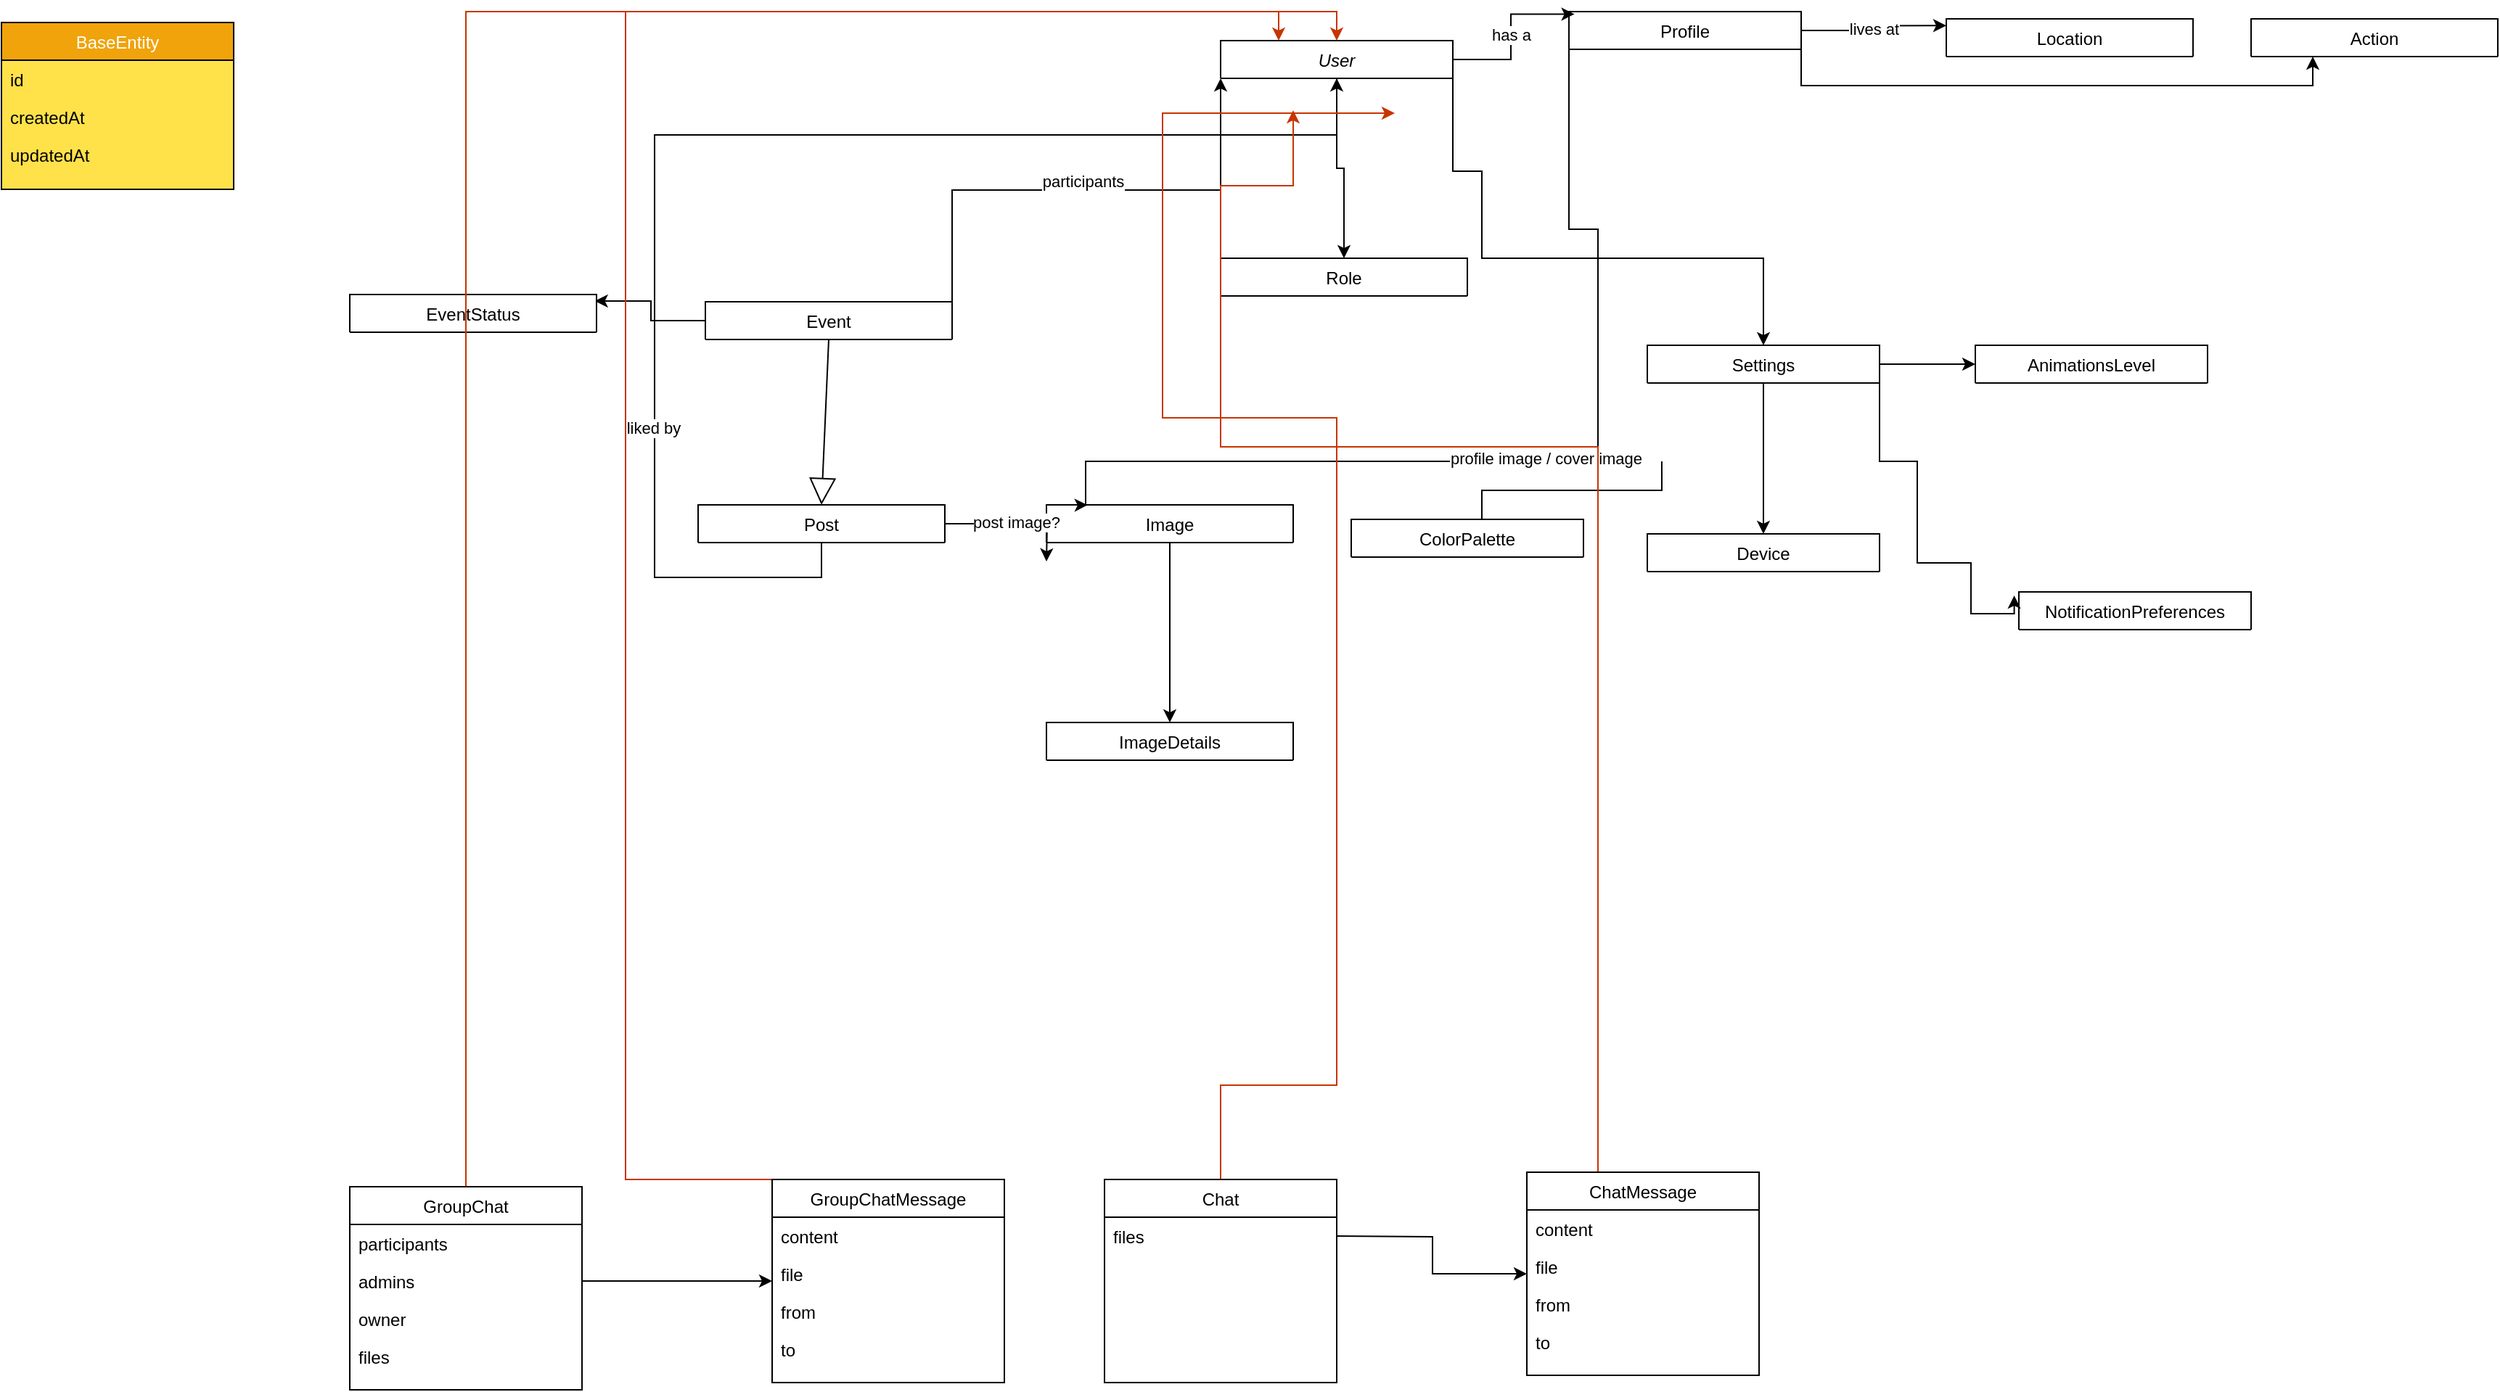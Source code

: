 <mxfile version="24.7.17">
  <diagram id="C5RBs43oDa-KdzZeNtuy" name="Page-1">
    <mxGraphModel dx="2294" dy="723" grid="1" gridSize="10" guides="1" tooltips="1" connect="1" arrows="1" fold="1" page="1" pageScale="1" pageWidth="827" pageHeight="1169" math="0" shadow="0">
      <root>
        <mxCell id="WIyWlLk6GJQsqaUBKTNV-0" />
        <mxCell id="WIyWlLk6GJQsqaUBKTNV-1" parent="WIyWlLk6GJQsqaUBKTNV-0" />
        <mxCell id="oVwU0qzL-Rfmt76zXZiH-21" style="edgeStyle=orthogonalEdgeStyle;rounded=0;orthogonalLoop=1;jettySize=auto;html=1;entryX=0.5;entryY=0;entryDx=0;entryDy=0;" edge="1" parent="WIyWlLk6GJQsqaUBKTNV-1" source="zkfFHV4jXpPFQw0GAbJ--0" target="zkfFHV4jXpPFQw0GAbJ--13">
          <mxGeometry relative="1" as="geometry" />
        </mxCell>
        <mxCell id="oVwU0qzL-Rfmt76zXZiH-22" style="edgeStyle=orthogonalEdgeStyle;rounded=0;orthogonalLoop=1;jettySize=auto;html=1;exitX=1;exitY=1;exitDx=0;exitDy=0;entryX=0.5;entryY=0;entryDx=0;entryDy=0;" edge="1" parent="WIyWlLk6GJQsqaUBKTNV-1" source="zkfFHV4jXpPFQw0GAbJ--0" target="oVwU0qzL-Rfmt76zXZiH-13">
          <mxGeometry relative="1" as="geometry">
            <Array as="points">
              <mxPoint x="220" y="120" />
              <mxPoint x="220" y="180" />
              <mxPoint x="414" y="180" />
            </Array>
          </mxGeometry>
        </mxCell>
        <mxCell id="zkfFHV4jXpPFQw0GAbJ--0" value="User" style="swimlane;fontStyle=2;align=center;verticalAlign=top;childLayout=stackLayout;horizontal=1;startSize=26;horizontalStack=0;resizeParent=1;resizeLast=0;collapsible=1;marginBottom=0;rounded=0;shadow=0;strokeWidth=1;" parent="WIyWlLk6GJQsqaUBKTNV-1" vertex="1" collapsed="1">
          <mxGeometry x="40" y="30" width="160" height="26" as="geometry">
            <mxRectangle x="40" y="30" width="160" height="90" as="alternateBounds" />
          </mxGeometry>
        </mxCell>
        <mxCell id="oVwU0qzL-Rfmt76zXZiH-47" style="edgeStyle=orthogonalEdgeStyle;rounded=0;orthogonalLoop=1;jettySize=auto;html=1;entryX=0.25;entryY=1;entryDx=0;entryDy=0;" edge="1" parent="zkfFHV4jXpPFQw0GAbJ--0" source="zkfFHV4jXpPFQw0GAbJ--1" target="zkfFHV4jXpPFQw0GAbJ--0">
          <mxGeometry relative="1" as="geometry" />
        </mxCell>
        <mxCell id="oVwU0qzL-Rfmt76zXZiH-48" value="friends/requests" style="edgeLabel;html=1;align=center;verticalAlign=middle;resizable=0;points=[];" vertex="1" connectable="0" parent="oVwU0qzL-Rfmt76zXZiH-47">
          <mxGeometry x="-0.355" relative="1" as="geometry">
            <mxPoint x="-40" y="-3" as="offset" />
          </mxGeometry>
        </mxCell>
        <mxCell id="zkfFHV4jXpPFQw0GAbJ--1" value="email: String" style="text;align=left;verticalAlign=top;spacingLeft=4;spacingRight=4;overflow=hidden;rotatable=0;points=[[0,0.5],[1,0.5]];portConstraint=eastwest;" parent="zkfFHV4jXpPFQw0GAbJ--0" vertex="1">
          <mxGeometry y="26" width="160" height="26" as="geometry" />
        </mxCell>
        <mxCell id="zkfFHV4jXpPFQw0GAbJ--2" value="password: String" style="text;align=left;verticalAlign=top;spacingLeft=4;spacingRight=4;overflow=hidden;rotatable=0;points=[[0,0.5],[1,0.5]];portConstraint=eastwest;rounded=0;shadow=0;html=0;" parent="zkfFHV4jXpPFQw0GAbJ--0" vertex="1">
          <mxGeometry y="52" width="160" height="26" as="geometry" />
        </mxCell>
        <mxCell id="zkfFHV4jXpPFQw0GAbJ--13" value="Role" style="swimlane;fontStyle=0;align=center;verticalAlign=top;childLayout=stackLayout;horizontal=1;startSize=26;horizontalStack=0;resizeParent=1;resizeLast=0;collapsible=1;marginBottom=0;rounded=0;shadow=0;strokeWidth=1;" parent="WIyWlLk6GJQsqaUBKTNV-1" vertex="1" collapsed="1">
          <mxGeometry x="40" y="180" width="170" height="26" as="geometry">
            <mxRectangle x="40" y="180" width="160" height="130" as="alternateBounds" />
          </mxGeometry>
        </mxCell>
        <mxCell id="zkfFHV4jXpPFQw0GAbJ--14" value="FOUNDER" style="text;align=left;verticalAlign=top;spacingLeft=4;spacingRight=4;overflow=hidden;rotatable=0;points=[[0,0.5],[1,0.5]];portConstraint=eastwest;" parent="zkfFHV4jXpPFQw0GAbJ--13" vertex="1">
          <mxGeometry y="26" width="160" height="26" as="geometry" />
        </mxCell>
        <mxCell id="oVwU0qzL-Rfmt76zXZiH-19" value="USER" style="text;align=left;verticalAlign=top;spacingLeft=4;spacingRight=4;overflow=hidden;rotatable=0;points=[[0,0.5],[1,0.5]];portConstraint=eastwest;" vertex="1" parent="zkfFHV4jXpPFQw0GAbJ--13">
          <mxGeometry y="52" width="160" height="26" as="geometry" />
        </mxCell>
        <mxCell id="oVwU0qzL-Rfmt76zXZiH-20" value="ADMIN" style="text;align=left;verticalAlign=top;spacingLeft=4;spacingRight=4;overflow=hidden;rotatable=0;points=[[0,0.5],[1,0.5]];portConstraint=eastwest;" vertex="1" parent="zkfFHV4jXpPFQw0GAbJ--13">
          <mxGeometry y="78" width="160" height="26" as="geometry" />
        </mxCell>
        <mxCell id="oVwU0qzL-Rfmt76zXZiH-90" style="edgeStyle=orthogonalEdgeStyle;rounded=0;orthogonalLoop=1;jettySize=auto;html=1;exitX=1;exitY=1;exitDx=0;exitDy=0;entryX=0.25;entryY=1;entryDx=0;entryDy=0;" edge="1" parent="WIyWlLk6GJQsqaUBKTNV-1" source="zkfFHV4jXpPFQw0GAbJ--17" target="oVwU0qzL-Rfmt76zXZiH-84">
          <mxGeometry relative="1" as="geometry" />
        </mxCell>
        <mxCell id="zkfFHV4jXpPFQw0GAbJ--17" value="Profile" style="swimlane;fontStyle=0;align=center;verticalAlign=top;childLayout=stackLayout;horizontal=1;startSize=26;horizontalStack=0;resizeParent=1;resizeLast=0;collapsible=1;marginBottom=0;rounded=0;shadow=0;strokeWidth=1;" parent="WIyWlLk6GJQsqaUBKTNV-1" vertex="1" collapsed="1">
          <mxGeometry x="280" y="10" width="160" height="26" as="geometry">
            <mxRectangle x="280" y="10" width="160" height="150" as="alternateBounds" />
          </mxGeometry>
        </mxCell>
        <mxCell id="zkfFHV4jXpPFQw0GAbJ--18" value="bio" style="text;align=left;verticalAlign=top;spacingLeft=4;spacingRight=4;overflow=hidden;rotatable=0;points=[[0,0.5],[1,0.5]];portConstraint=eastwest;" parent="zkfFHV4jXpPFQw0GAbJ--17" vertex="1">
          <mxGeometry y="26" width="160" height="26" as="geometry" />
        </mxCell>
        <mxCell id="zkfFHV4jXpPFQw0GAbJ--19" value="firstName" style="text;align=left;verticalAlign=top;spacingLeft=4;spacingRight=4;overflow=hidden;rotatable=0;points=[[0,0.5],[1,0.5]];portConstraint=eastwest;rounded=0;shadow=0;html=0;" parent="zkfFHV4jXpPFQw0GAbJ--17" vertex="1">
          <mxGeometry y="52" width="160" height="26" as="geometry" />
        </mxCell>
        <mxCell id="zkfFHV4jXpPFQw0GAbJ--20" value="lastName" style="text;align=left;verticalAlign=top;spacingLeft=4;spacingRight=4;overflow=hidden;rotatable=0;points=[[0,0.5],[1,0.5]];portConstraint=eastwest;rounded=0;shadow=0;html=0;" parent="zkfFHV4jXpPFQw0GAbJ--17" vertex="1">
          <mxGeometry y="78" width="160" height="26" as="geometry" />
        </mxCell>
        <mxCell id="zkfFHV4jXpPFQw0GAbJ--21" value="~fullName" style="text;align=left;verticalAlign=top;spacingLeft=4;spacingRight=4;overflow=hidden;rotatable=0;points=[[0,0.5],[1,0.5]];portConstraint=eastwest;rounded=0;shadow=0;html=0;" parent="zkfFHV4jXpPFQw0GAbJ--17" vertex="1">
          <mxGeometry y="104" width="160" height="26" as="geometry" />
        </mxCell>
        <mxCell id="oVwU0qzL-Rfmt76zXZiH-0" style="edgeStyle=orthogonalEdgeStyle;rounded=0;orthogonalLoop=1;jettySize=auto;html=1;entryX=0.024;entryY=0.067;entryDx=0;entryDy=0;entryPerimeter=0;" edge="1" parent="WIyWlLk6GJQsqaUBKTNV-1" source="zkfFHV4jXpPFQw0GAbJ--0" target="zkfFHV4jXpPFQw0GAbJ--17">
          <mxGeometry relative="1" as="geometry" />
        </mxCell>
        <mxCell id="oVwU0qzL-Rfmt76zXZiH-11" value="has a" style="edgeLabel;html=1;align=center;verticalAlign=middle;resizable=0;points=[];" vertex="1" connectable="0" parent="oVwU0qzL-Rfmt76zXZiH-0">
          <mxGeometry x="-0.013" relative="1" as="geometry">
            <mxPoint as="offset" />
          </mxGeometry>
        </mxCell>
        <mxCell id="oVwU0qzL-Rfmt76zXZiH-3" value="Location" style="swimlane;fontStyle=0;align=center;verticalAlign=top;childLayout=stackLayout;horizontal=1;startSize=26;horizontalStack=0;resizeParent=1;resizeLast=0;collapsible=1;marginBottom=0;rounded=0;shadow=0;strokeWidth=1;" vertex="1" collapsed="1" parent="WIyWlLk6GJQsqaUBKTNV-1">
          <mxGeometry x="540" y="15" width="170" height="26" as="geometry">
            <mxRectangle x="540" y="15" width="160" height="140" as="alternateBounds" />
          </mxGeometry>
        </mxCell>
        <mxCell id="oVwU0qzL-Rfmt76zXZiH-4" value="city" style="text;align=left;verticalAlign=top;spacingLeft=4;spacingRight=4;overflow=hidden;rotatable=0;points=[[0,0.5],[1,0.5]];portConstraint=eastwest;" vertex="1" parent="oVwU0qzL-Rfmt76zXZiH-3">
          <mxGeometry y="26" width="160" height="26" as="geometry" />
        </mxCell>
        <mxCell id="oVwU0qzL-Rfmt76zXZiH-6" value="country" style="text;align=left;verticalAlign=top;spacingLeft=4;spacingRight=4;overflow=hidden;rotatable=0;points=[[0,0.5],[1,0.5]];portConstraint=eastwest;" vertex="1" parent="oVwU0qzL-Rfmt76zXZiH-3">
          <mxGeometry y="52" width="160" height="26" as="geometry" />
        </mxCell>
        <mxCell id="oVwU0qzL-Rfmt76zXZiH-7" value="longitude" style="text;align=left;verticalAlign=top;spacingLeft=4;spacingRight=4;overflow=hidden;rotatable=0;points=[[0,0.5],[1,0.5]];portConstraint=eastwest;" vertex="1" parent="oVwU0qzL-Rfmt76zXZiH-3">
          <mxGeometry y="78" width="160" height="26" as="geometry" />
        </mxCell>
        <mxCell id="oVwU0qzL-Rfmt76zXZiH-8" value="latitude" style="text;align=left;verticalAlign=top;spacingLeft=4;spacingRight=4;overflow=hidden;rotatable=0;points=[[0,0.5],[1,0.5]];portConstraint=eastwest;" vertex="1" parent="oVwU0qzL-Rfmt76zXZiH-3">
          <mxGeometry y="104" width="160" height="26" as="geometry" />
        </mxCell>
        <mxCell id="oVwU0qzL-Rfmt76zXZiH-9" style="edgeStyle=orthogonalEdgeStyle;rounded=0;orthogonalLoop=1;jettySize=auto;html=1;entryX=0;entryY=0.179;entryDx=0;entryDy=0;entryPerimeter=0;" edge="1" parent="WIyWlLk6GJQsqaUBKTNV-1" source="zkfFHV4jXpPFQw0GAbJ--17" target="oVwU0qzL-Rfmt76zXZiH-3">
          <mxGeometry relative="1" as="geometry" />
        </mxCell>
        <mxCell id="oVwU0qzL-Rfmt76zXZiH-12" value="lives at" style="edgeLabel;html=1;align=center;verticalAlign=middle;resizable=0;points=[];" vertex="1" connectable="0" parent="oVwU0qzL-Rfmt76zXZiH-9">
          <mxGeometry x="-0.004" relative="1" as="geometry">
            <mxPoint as="offset" />
          </mxGeometry>
        </mxCell>
        <mxCell id="oVwU0qzL-Rfmt76zXZiH-27" style="edgeStyle=orthogonalEdgeStyle;rounded=0;orthogonalLoop=1;jettySize=auto;html=1;" edge="1" parent="WIyWlLk6GJQsqaUBKTNV-1" source="oVwU0qzL-Rfmt76zXZiH-13" target="oVwU0qzL-Rfmt76zXZiH-23">
          <mxGeometry relative="1" as="geometry" />
        </mxCell>
        <mxCell id="oVwU0qzL-Rfmt76zXZiH-38" style="edgeStyle=orthogonalEdgeStyle;rounded=0;orthogonalLoop=1;jettySize=auto;html=1;exitX=0;exitY=0.75;exitDx=0;exitDy=0;" edge="1" parent="WIyWlLk6GJQsqaUBKTNV-1">
          <mxGeometry relative="1" as="geometry">
            <mxPoint x="343.96" y="320" as="sourcePoint" />
            <mxPoint x="219.997" y="380" as="targetPoint" />
            <Array as="points">
              <mxPoint x="343.96" y="340" />
              <mxPoint x="219.96" y="340" />
            </Array>
          </mxGeometry>
        </mxCell>
        <mxCell id="oVwU0qzL-Rfmt76zXZiH-39" style="edgeStyle=orthogonalEdgeStyle;rounded=0;orthogonalLoop=1;jettySize=auto;html=1;" edge="1" parent="WIyWlLk6GJQsqaUBKTNV-1" source="oVwU0qzL-Rfmt76zXZiH-13" target="oVwU0qzL-Rfmt76zXZiH-28">
          <mxGeometry relative="1" as="geometry" />
        </mxCell>
        <mxCell id="oVwU0qzL-Rfmt76zXZiH-13" value="Settings" style="swimlane;fontStyle=0;align=center;verticalAlign=top;childLayout=stackLayout;horizontal=1;startSize=26;horizontalStack=0;resizeParent=1;resizeLast=0;collapsible=1;marginBottom=0;rounded=0;shadow=0;strokeWidth=1;" vertex="1" collapsed="1" parent="WIyWlLk6GJQsqaUBKTNV-1">
          <mxGeometry x="334" y="240" width="160" height="26" as="geometry">
            <mxRectangle x="334" y="240" width="160" height="80" as="alternateBounds" />
          </mxGeometry>
        </mxCell>
        <mxCell id="oVwU0qzL-Rfmt76zXZiH-14" value="chatBackground: url" style="text;align=left;verticalAlign=top;spacingLeft=4;spacingRight=4;overflow=hidden;rotatable=0;points=[[0,0.5],[1,0.5]];portConstraint=eastwest;" vertex="1" parent="oVwU0qzL-Rfmt76zXZiH-13">
          <mxGeometry y="26" width="160" height="26" as="geometry" />
        </mxCell>
        <mxCell id="oVwU0qzL-Rfmt76zXZiH-23" value="AnimationsLevel" style="swimlane;fontStyle=0;align=center;verticalAlign=top;childLayout=stackLayout;horizontal=1;startSize=30;horizontalStack=0;resizeParent=1;resizeLast=0;collapsible=1;marginBottom=0;rounded=0;shadow=0;strokeWidth=1;" vertex="1" collapsed="1" parent="WIyWlLk6GJQsqaUBKTNV-1">
          <mxGeometry x="560" y="240" width="160" height="26" as="geometry">
            <mxRectangle x="560" y="240" width="160" height="120" as="alternateBounds" />
          </mxGeometry>
        </mxCell>
        <mxCell id="oVwU0qzL-Rfmt76zXZiH-24" value="ALL" style="text;align=left;verticalAlign=top;spacingLeft=4;spacingRight=4;overflow=hidden;rotatable=0;points=[[0,0.5],[1,0.5]];portConstraint=eastwest;" vertex="1" parent="oVwU0qzL-Rfmt76zXZiH-23">
          <mxGeometry y="30" width="160" height="26" as="geometry" />
        </mxCell>
        <mxCell id="oVwU0qzL-Rfmt76zXZiH-25" value="MINIMAL" style="text;align=left;verticalAlign=top;spacingLeft=4;spacingRight=4;overflow=hidden;rotatable=0;points=[[0,0.5],[1,0.5]];portConstraint=eastwest;" vertex="1" parent="oVwU0qzL-Rfmt76zXZiH-23">
          <mxGeometry y="56" width="160" height="26" as="geometry" />
        </mxCell>
        <mxCell id="oVwU0qzL-Rfmt76zXZiH-26" value="DISABLED" style="text;align=left;verticalAlign=top;spacingLeft=4;spacingRight=4;overflow=hidden;rotatable=0;points=[[0,0.5],[1,0.5]];portConstraint=eastwest;" vertex="1" parent="oVwU0qzL-Rfmt76zXZiH-23">
          <mxGeometry y="82" width="160" height="24" as="geometry" />
        </mxCell>
        <mxCell id="oVwU0qzL-Rfmt76zXZiH-28" value="Device" style="swimlane;fontStyle=0;align=center;verticalAlign=top;childLayout=stackLayout;horizontal=1;startSize=30;horizontalStack=0;resizeParent=1;resizeLast=0;collapsible=1;marginBottom=0;rounded=0;shadow=0;strokeWidth=1;" vertex="1" collapsed="1" parent="WIyWlLk6GJQsqaUBKTNV-1">
          <mxGeometry x="334" y="370" width="160" height="26" as="geometry">
            <mxRectangle x="334" y="370" width="160" height="150" as="alternateBounds" />
          </mxGeometry>
        </mxCell>
        <mxCell id="oVwU0qzL-Rfmt76zXZiH-29" value="agent    " style="text;align=left;verticalAlign=top;spacingLeft=4;spacingRight=4;overflow=hidden;rotatable=0;points=[[0,0.5],[1,0.5]];portConstraint=eastwest;" vertex="1" parent="oVwU0qzL-Rfmt76zXZiH-28">
          <mxGeometry y="30" width="160" height="26" as="geometry" />
        </mxCell>
        <mxCell id="oVwU0qzL-Rfmt76zXZiH-30" value="ipAdress" style="text;align=left;verticalAlign=top;spacingLeft=4;spacingRight=4;overflow=hidden;rotatable=0;points=[[0,0.5],[1,0.5]];portConstraint=eastwest;" vertex="1" parent="oVwU0qzL-Rfmt76zXZiH-28">
          <mxGeometry y="56" width="160" height="26" as="geometry" />
        </mxCell>
        <mxCell id="oVwU0qzL-Rfmt76zXZiH-31" value="location" style="text;align=left;verticalAlign=top;spacingLeft=4;spacingRight=4;overflow=hidden;rotatable=0;points=[[0,0.5],[1,0.5]];portConstraint=eastwest;" vertex="1" parent="oVwU0qzL-Rfmt76zXZiH-28">
          <mxGeometry y="82" width="160" height="24" as="geometry" />
        </mxCell>
        <mxCell id="oVwU0qzL-Rfmt76zXZiH-32" value="operatingSystem" style="text;align=left;verticalAlign=top;spacingLeft=4;spacingRight=4;overflow=hidden;rotatable=0;points=[[0,0.5],[1,0.5]];portConstraint=eastwest;" vertex="1" parent="oVwU0qzL-Rfmt76zXZiH-28">
          <mxGeometry y="106" width="160" height="24" as="geometry" />
        </mxCell>
        <mxCell id="oVwU0qzL-Rfmt76zXZiH-33" value="ColorPalette" style="swimlane;fontStyle=0;align=center;verticalAlign=top;childLayout=stackLayout;horizontal=1;startSize=30;horizontalStack=0;resizeParent=1;resizeLast=0;collapsible=1;marginBottom=0;rounded=0;shadow=0;strokeWidth=1;" vertex="1" collapsed="1" parent="WIyWlLk6GJQsqaUBKTNV-1">
          <mxGeometry x="130" y="360" width="160" height="26" as="geometry">
            <mxRectangle x="130" y="360" width="160" height="120" as="alternateBounds" />
          </mxGeometry>
        </mxCell>
        <mxCell id="oVwU0qzL-Rfmt76zXZiH-34" value="accent" style="text;align=left;verticalAlign=top;spacingLeft=4;spacingRight=4;overflow=hidden;rotatable=0;points=[[0,0.5],[1,0.5]];portConstraint=eastwest;" vertex="1" parent="oVwU0qzL-Rfmt76zXZiH-33">
          <mxGeometry y="30" width="160" height="26" as="geometry" />
        </mxCell>
        <mxCell id="oVwU0qzL-Rfmt76zXZiH-35" value="primary" style="text;align=left;verticalAlign=top;spacingLeft=4;spacingRight=4;overflow=hidden;rotatable=0;points=[[0,0.5],[1,0.5]];portConstraint=eastwest;" vertex="1" parent="oVwU0qzL-Rfmt76zXZiH-33">
          <mxGeometry y="56" width="160" height="26" as="geometry" />
        </mxCell>
        <mxCell id="oVwU0qzL-Rfmt76zXZiH-36" value="secondary" style="text;align=left;verticalAlign=top;spacingLeft=4;spacingRight=4;overflow=hidden;rotatable=0;points=[[0,0.5],[1,0.5]];portConstraint=eastwest;" vertex="1" parent="oVwU0qzL-Rfmt76zXZiH-33">
          <mxGeometry y="82" width="160" height="24" as="geometry" />
        </mxCell>
        <mxCell id="oVwU0qzL-Rfmt76zXZiH-40" value="NotificationPreferences" style="swimlane;fontStyle=0;align=center;verticalAlign=top;childLayout=stackLayout;horizontal=1;startSize=30;horizontalStack=0;resizeParent=1;resizeLast=0;collapsible=1;marginBottom=0;rounded=0;shadow=0;strokeWidth=1;" vertex="1" collapsed="1" parent="WIyWlLk6GJQsqaUBKTNV-1">
          <mxGeometry x="590" y="410" width="160" height="26" as="geometry">
            <mxRectangle x="590" y="410" width="160" height="160" as="alternateBounds" />
          </mxGeometry>
        </mxCell>
        <mxCell id="oVwU0qzL-Rfmt76zXZiH-41" value="EVENTS" style="text;align=left;verticalAlign=top;spacingLeft=4;spacingRight=4;overflow=hidden;rotatable=0;points=[[0,0.5],[1,0.5]];portConstraint=eastwest;" vertex="1" parent="oVwU0qzL-Rfmt76zXZiH-40">
          <mxGeometry y="30" width="160" height="26" as="geometry" />
        </mxCell>
        <mxCell id="oVwU0qzL-Rfmt76zXZiH-42" value="FEED" style="text;align=left;verticalAlign=top;spacingLeft=4;spacingRight=4;overflow=hidden;rotatable=0;points=[[0,0.5],[1,0.5]];portConstraint=eastwest;" vertex="1" parent="oVwU0qzL-Rfmt76zXZiH-40">
          <mxGeometry y="56" width="160" height="26" as="geometry" />
        </mxCell>
        <mxCell id="oVwU0qzL-Rfmt76zXZiH-43" value="REQUESTS" style="text;align=left;verticalAlign=top;spacingLeft=4;spacingRight=4;overflow=hidden;rotatable=0;points=[[0,0.5],[1,0.5]];portConstraint=eastwest;" vertex="1" parent="oVwU0qzL-Rfmt76zXZiH-40">
          <mxGeometry y="82" width="160" height="24" as="geometry" />
        </mxCell>
        <mxCell id="oVwU0qzL-Rfmt76zXZiH-44" value="GROUP_MESSAGES" style="text;align=left;verticalAlign=top;spacingLeft=4;spacingRight=4;overflow=hidden;rotatable=0;points=[[0,0.5],[1,0.5]];portConstraint=eastwest;" vertex="1" parent="oVwU0qzL-Rfmt76zXZiH-40">
          <mxGeometry y="106" width="160" height="24" as="geometry" />
        </mxCell>
        <mxCell id="oVwU0qzL-Rfmt76zXZiH-45" value="MESSAGES" style="text;align=left;verticalAlign=top;spacingLeft=4;spacingRight=4;overflow=hidden;rotatable=0;points=[[0,0.5],[1,0.5]];portConstraint=eastwest;" vertex="1" parent="oVwU0qzL-Rfmt76zXZiH-40">
          <mxGeometry y="130" width="160" height="24" as="geometry" />
        </mxCell>
        <mxCell id="oVwU0qzL-Rfmt76zXZiH-46" style="edgeStyle=orthogonalEdgeStyle;rounded=0;orthogonalLoop=1;jettySize=auto;html=1;exitX=1;exitY=1;exitDx=0;exitDy=0;entryX=-0.02;entryY=0.097;entryDx=0;entryDy=0;entryPerimeter=0;" edge="1" parent="WIyWlLk6GJQsqaUBKTNV-1" source="oVwU0qzL-Rfmt76zXZiH-13" target="oVwU0qzL-Rfmt76zXZiH-40">
          <mxGeometry relative="1" as="geometry">
            <Array as="points">
              <mxPoint x="520" y="320" />
              <mxPoint x="520" y="390" />
              <mxPoint x="557" y="390" />
              <mxPoint x="557" y="425" />
            </Array>
          </mxGeometry>
        </mxCell>
        <mxCell id="oVwU0qzL-Rfmt76zXZiH-54" style="edgeStyle=orthogonalEdgeStyle;rounded=0;orthogonalLoop=1;jettySize=auto;html=1;exitX=1;exitY=0;exitDx=0;exitDy=0;entryX=0;entryY=1;entryDx=0;entryDy=0;" edge="1" parent="WIyWlLk6GJQsqaUBKTNV-1" source="oVwU0qzL-Rfmt76zXZiH-49" target="zkfFHV4jXpPFQw0GAbJ--0">
          <mxGeometry relative="1" as="geometry" />
        </mxCell>
        <mxCell id="oVwU0qzL-Rfmt76zXZiH-55" value="participants&lt;div&gt;&lt;br&gt;&lt;/div&gt;" style="edgeLabel;html=1;align=center;verticalAlign=middle;resizable=0;points=[];" vertex="1" connectable="0" parent="oVwU0qzL-Rfmt76zXZiH-54">
          <mxGeometry x="-0.015" y="-1" relative="1" as="geometry">
            <mxPoint as="offset" />
          </mxGeometry>
        </mxCell>
        <mxCell id="oVwU0qzL-Rfmt76zXZiH-76" style="edgeStyle=orthogonalEdgeStyle;rounded=0;orthogonalLoop=1;jettySize=auto;html=1;entryX=0.993;entryY=0.173;entryDx=0;entryDy=0;entryPerimeter=0;" edge="1" parent="WIyWlLk6GJQsqaUBKTNV-1" source="oVwU0qzL-Rfmt76zXZiH-49" target="oVwU0qzL-Rfmt76zXZiH-73">
          <mxGeometry relative="1" as="geometry">
            <mxPoint x="-400" y="290.0" as="targetPoint" />
          </mxGeometry>
        </mxCell>
        <mxCell id="oVwU0qzL-Rfmt76zXZiH-49" value="Event" style="swimlane;fontStyle=0;align=center;verticalAlign=top;childLayout=stackLayout;horizontal=1;startSize=26;horizontalStack=0;resizeParent=1;resizeLast=0;collapsible=1;marginBottom=0;rounded=0;shadow=0;strokeWidth=1;" vertex="1" collapsed="1" parent="WIyWlLk6GJQsqaUBKTNV-1">
          <mxGeometry x="-315" y="210" width="170" height="26" as="geometry">
            <mxRectangle x="-315" y="210" width="160" height="90" as="alternateBounds" />
          </mxGeometry>
        </mxCell>
        <mxCell id="oVwU0qzL-Rfmt76zXZiH-50" value="eventDateTime: Date" style="text;align=left;verticalAlign=top;spacingLeft=4;spacingRight=4;overflow=hidden;rotatable=0;points=[[0,0.5],[1,0.5]];portConstraint=eastwest;" vertex="1" parent="oVwU0qzL-Rfmt76zXZiH-49">
          <mxGeometry y="26" width="160" height="26" as="geometry" />
        </mxCell>
        <mxCell id="oVwU0qzL-Rfmt76zXZiH-59" style="edgeStyle=orthogonalEdgeStyle;rounded=0;orthogonalLoop=1;jettySize=auto;html=1;" edge="1" parent="WIyWlLk6GJQsqaUBKTNV-1" source="oVwU0qzL-Rfmt76zXZiH-56" target="zkfFHV4jXpPFQw0GAbJ--2">
          <mxGeometry relative="1" as="geometry">
            <Array as="points">
              <mxPoint x="-350" y="400" />
              <mxPoint x="-350" y="95" />
            </Array>
          </mxGeometry>
        </mxCell>
        <mxCell id="oVwU0qzL-Rfmt76zXZiH-60" value="liked by" style="edgeLabel;html=1;align=center;verticalAlign=middle;resizable=0;points=[];" vertex="1" connectable="0" parent="oVwU0qzL-Rfmt76zXZiH-59">
          <mxGeometry x="-0.492" y="1" relative="1" as="geometry">
            <mxPoint as="offset" />
          </mxGeometry>
        </mxCell>
        <mxCell id="oVwU0qzL-Rfmt76zXZiH-56" value="Post" style="swimlane;fontStyle=0;align=center;verticalAlign=top;childLayout=stackLayout;horizontal=1;startSize=26;horizontalStack=0;resizeParent=1;resizeLast=0;collapsible=1;marginBottom=0;rounded=0;shadow=0;strokeWidth=1;" vertex="1" collapsed="1" parent="WIyWlLk6GJQsqaUBKTNV-1">
          <mxGeometry x="-320" y="350" width="170" height="26" as="geometry">
            <mxRectangle x="-320" y="350" width="160" height="100" as="alternateBounds" />
          </mxGeometry>
        </mxCell>
        <mxCell id="oVwU0qzL-Rfmt76zXZiH-57" value="content" style="text;align=left;verticalAlign=top;spacingLeft=4;spacingRight=4;overflow=hidden;rotatable=0;points=[[0,0.5],[1,0.5]];portConstraint=eastwest;" vertex="1" parent="oVwU0qzL-Rfmt76zXZiH-56">
          <mxGeometry y="26" width="160" height="26" as="geometry" />
        </mxCell>
        <mxCell id="oVwU0qzL-Rfmt76zXZiH-58" value="likes_count" style="text;align=left;verticalAlign=top;spacingLeft=4;spacingRight=4;overflow=hidden;rotatable=0;points=[[0,0.5],[1,0.5]];portConstraint=eastwest;" vertex="1" parent="oVwU0qzL-Rfmt76zXZiH-56">
          <mxGeometry y="52" width="160" height="26" as="geometry" />
        </mxCell>
        <mxCell id="oVwU0qzL-Rfmt76zXZiH-71" style="edgeStyle=orthogonalEdgeStyle;rounded=0;orthogonalLoop=1;jettySize=auto;html=1;entryX=0.5;entryY=0;entryDx=0;entryDy=0;" edge="1" parent="WIyWlLk6GJQsqaUBKTNV-1" source="oVwU0qzL-Rfmt76zXZiH-61" target="oVwU0qzL-Rfmt76zXZiH-67">
          <mxGeometry relative="1" as="geometry" />
        </mxCell>
        <mxCell id="oVwU0qzL-Rfmt76zXZiH-61" value="Image" style="swimlane;fontStyle=0;align=center;verticalAlign=top;childLayout=stackLayout;horizontal=1;startSize=26;horizontalStack=0;resizeParent=1;resizeLast=0;collapsible=1;marginBottom=0;rounded=0;shadow=0;strokeWidth=1;" vertex="1" collapsed="1" parent="WIyWlLk6GJQsqaUBKTNV-1">
          <mxGeometry x="-80" y="350" width="170" height="26" as="geometry">
            <mxRectangle x="-80" y="350" width="160" height="120" as="alternateBounds" />
          </mxGeometry>
        </mxCell>
        <mxCell id="oVwU0qzL-Rfmt76zXZiH-63" value="fileName" style="text;align=left;verticalAlign=top;spacingLeft=4;spacingRight=4;overflow=hidden;rotatable=0;points=[[0,0.5],[1,0.5]];portConstraint=eastwest;" vertex="1" parent="oVwU0qzL-Rfmt76zXZiH-61">
          <mxGeometry y="26" width="160" height="26" as="geometry" />
        </mxCell>
        <mxCell id="oVwU0qzL-Rfmt76zXZiH-64" value="path" style="text;align=left;verticalAlign=top;spacingLeft=4;spacingRight=4;overflow=hidden;rotatable=0;points=[[0,0.5],[1,0.5]];portConstraint=eastwest;" vertex="1" parent="oVwU0qzL-Rfmt76zXZiH-61">
          <mxGeometry y="52" width="160" height="26" as="geometry" />
        </mxCell>
        <mxCell id="oVwU0qzL-Rfmt76zXZiH-65" style="edgeStyle=orthogonalEdgeStyle;rounded=0;orthogonalLoop=1;jettySize=auto;html=1;exitX=1;exitY=0.5;exitDx=0;exitDy=0;entryX=0;entryY=0.5;entryDx=0;entryDy=0;" edge="1" parent="WIyWlLk6GJQsqaUBKTNV-1" source="oVwU0qzL-Rfmt76zXZiH-57">
          <mxGeometry relative="1" as="geometry">
            <mxPoint x="-80" y="389" as="targetPoint" />
          </mxGeometry>
        </mxCell>
        <mxCell id="oVwU0qzL-Rfmt76zXZiH-66" value="post image?" style="edgeLabel;html=1;align=center;verticalAlign=middle;resizable=0;points=[];" vertex="1" connectable="0" parent="oVwU0qzL-Rfmt76zXZiH-65">
          <mxGeometry x="0.017" y="1" relative="1" as="geometry">
            <mxPoint as="offset" />
          </mxGeometry>
        </mxCell>
        <mxCell id="oVwU0qzL-Rfmt76zXZiH-67" value="ImageDetails" style="swimlane;fontStyle=0;align=center;verticalAlign=top;childLayout=stackLayout;horizontal=1;startSize=26;horizontalStack=0;resizeParent=1;resizeLast=0;collapsible=1;marginBottom=0;rounded=0;shadow=0;strokeWidth=1;" vertex="1" collapsed="1" parent="WIyWlLk6GJQsqaUBKTNV-1">
          <mxGeometry x="-80" y="500" width="170" height="26" as="geometry">
            <mxRectangle x="-80" y="500" width="160" height="120" as="alternateBounds" />
          </mxGeometry>
        </mxCell>
        <mxCell id="oVwU0qzL-Rfmt76zXZiH-68" value="objects_detected" style="text;align=left;verticalAlign=top;spacingLeft=4;spacingRight=4;overflow=hidden;rotatable=0;points=[[0,0.5],[1,0.5]];portConstraint=eastwest;" vertex="1" parent="oVwU0qzL-Rfmt76zXZiH-67">
          <mxGeometry y="26" width="160" height="26" as="geometry" />
        </mxCell>
        <mxCell id="oVwU0qzL-Rfmt76zXZiH-69" value="isSafe: Boolean" style="text;align=left;verticalAlign=top;spacingLeft=4;spacingRight=4;overflow=hidden;rotatable=0;points=[[0,0.5],[1,0.5]];portConstraint=eastwest;" vertex="1" parent="oVwU0qzL-Rfmt76zXZiH-67">
          <mxGeometry y="52" width="160" height="26" as="geometry" />
        </mxCell>
        <mxCell id="oVwU0qzL-Rfmt76zXZiH-70" value="sensitiveContentPrediction" style="text;align=left;verticalAlign=top;spacingLeft=4;spacingRight=4;overflow=hidden;rotatable=0;points=[[0,0.5],[1,0.5]];portConstraint=eastwest;" vertex="1" parent="oVwU0qzL-Rfmt76zXZiH-67">
          <mxGeometry y="78" width="160" height="26" as="geometry" />
        </mxCell>
        <mxCell id="oVwU0qzL-Rfmt76zXZiH-72" value="" style="endArrow=block;endSize=16;endFill=0;html=1;rounded=0;exitX=0.5;exitY=1;exitDx=0;exitDy=0;entryX=0.5;entryY=0;entryDx=0;entryDy=0;" edge="1" parent="WIyWlLk6GJQsqaUBKTNV-1" source="oVwU0qzL-Rfmt76zXZiH-49" target="oVwU0qzL-Rfmt76zXZiH-56">
          <mxGeometry width="160" relative="1" as="geometry">
            <mxPoint x="-180" y="460" as="sourcePoint" />
            <mxPoint x="-20" y="460" as="targetPoint" />
          </mxGeometry>
        </mxCell>
        <mxCell id="oVwU0qzL-Rfmt76zXZiH-73" value="EventStatus" style="swimlane;fontStyle=0;align=center;verticalAlign=top;childLayout=stackLayout;horizontal=1;startSize=26;horizontalStack=0;resizeParent=1;resizeLast=0;collapsible=1;marginBottom=0;rounded=0;shadow=0;strokeWidth=1;" vertex="1" collapsed="1" parent="WIyWlLk6GJQsqaUBKTNV-1">
          <mxGeometry x="-560" y="205" width="170" height="26" as="geometry">
            <mxRectangle x="-560" y="205" width="160" height="115" as="alternateBounds" />
          </mxGeometry>
        </mxCell>
        <mxCell id="oVwU0qzL-Rfmt76zXZiH-74" value="PENDING" style="text;align=left;verticalAlign=top;spacingLeft=4;spacingRight=4;overflow=hidden;rotatable=0;points=[[0,0.5],[1,0.5]];portConstraint=eastwest;" vertex="1" parent="oVwU0qzL-Rfmt76zXZiH-73">
          <mxGeometry y="26" width="160" height="26" as="geometry" />
        </mxCell>
        <mxCell id="oVwU0qzL-Rfmt76zXZiH-75" value="STARTED" style="text;align=left;verticalAlign=top;spacingLeft=4;spacingRight=4;overflow=hidden;rotatable=0;points=[[0,0.5],[1,0.5]];portConstraint=eastwest;" vertex="1" parent="oVwU0qzL-Rfmt76zXZiH-73">
          <mxGeometry y="52" width="160" height="26" as="geometry" />
        </mxCell>
        <mxCell id="oVwU0qzL-Rfmt76zXZiH-77" value="FINISHED" style="text;align=left;verticalAlign=top;spacingLeft=4;spacingRight=4;overflow=hidden;rotatable=0;points=[[0,0.5],[1,0.5]];portConstraint=eastwest;" vertex="1" parent="oVwU0qzL-Rfmt76zXZiH-73">
          <mxGeometry y="78" width="160" height="26" as="geometry" />
        </mxCell>
        <mxCell id="oVwU0qzL-Rfmt76zXZiH-78" style="edgeStyle=orthogonalEdgeStyle;rounded=0;orthogonalLoop=1;jettySize=auto;html=1;exitX=0;exitY=1;exitDx=0;exitDy=0;entryX=0.167;entryY=0.003;entryDx=0;entryDy=0;entryPerimeter=0;" edge="1" parent="WIyWlLk6GJQsqaUBKTNV-1" source="zkfFHV4jXpPFQw0GAbJ--17" target="oVwU0qzL-Rfmt76zXZiH-61">
          <mxGeometry relative="1" as="geometry">
            <Array as="points">
              <mxPoint x="300" y="160" />
              <mxPoint x="300" y="320" />
              <mxPoint x="-53" y="320" />
            </Array>
          </mxGeometry>
        </mxCell>
        <mxCell id="oVwU0qzL-Rfmt76zXZiH-79" value="profile image / cover image" style="edgeLabel;html=1;align=center;verticalAlign=middle;resizable=0;points=[];" vertex="1" connectable="0" parent="oVwU0qzL-Rfmt76zXZiH-78">
          <mxGeometry x="-0.011" y="-2" relative="1" as="geometry">
            <mxPoint as="offset" />
          </mxGeometry>
        </mxCell>
        <mxCell id="oVwU0qzL-Rfmt76zXZiH-80" value="BaseEntity" style="swimlane;fontStyle=0;align=center;verticalAlign=top;childLayout=stackLayout;horizontal=1;startSize=26;horizontalStack=0;resizeParent=1;resizeLast=0;collapsible=1;marginBottom=0;rounded=0;shadow=0;strokeWidth=1;labelBackgroundColor=none;fillColor=#f0a30a;strokeColor=default;swimlaneFillColor=#FFE14A;fontColor=#FFFFFF;" vertex="1" parent="WIyWlLk6GJQsqaUBKTNV-1">
          <mxGeometry x="-800" y="17.5" width="160" height="115" as="geometry">
            <mxRectangle x="340" y="380" width="170" height="26" as="alternateBounds" />
          </mxGeometry>
        </mxCell>
        <mxCell id="oVwU0qzL-Rfmt76zXZiH-82" value="id" style="text;align=left;verticalAlign=top;spacingLeft=4;spacingRight=4;overflow=hidden;rotatable=0;points=[[0,0.5],[1,0.5]];portConstraint=eastwest;" vertex="1" parent="oVwU0qzL-Rfmt76zXZiH-80">
          <mxGeometry y="26" width="160" height="26" as="geometry" />
        </mxCell>
        <mxCell id="oVwU0qzL-Rfmt76zXZiH-81" value="createdAt" style="text;align=left;verticalAlign=top;spacingLeft=4;spacingRight=4;overflow=hidden;rotatable=0;points=[[0,0.5],[1,0.5]];portConstraint=eastwest;" vertex="1" parent="oVwU0qzL-Rfmt76zXZiH-80">
          <mxGeometry y="52" width="160" height="26" as="geometry" />
        </mxCell>
        <mxCell id="oVwU0qzL-Rfmt76zXZiH-83" value="updatedAt" style="text;align=left;verticalAlign=top;spacingLeft=4;spacingRight=4;overflow=hidden;rotatable=0;points=[[0,0.5],[1,0.5]];portConstraint=eastwest;" vertex="1" parent="oVwU0qzL-Rfmt76zXZiH-80">
          <mxGeometry y="78" width="160" height="26" as="geometry" />
        </mxCell>
        <mxCell id="oVwU0qzL-Rfmt76zXZiH-84" value="Action" style="swimlane;fontStyle=0;align=center;verticalAlign=top;childLayout=stackLayout;horizontal=1;startSize=26;horizontalStack=0;resizeParent=1;resizeLast=0;collapsible=1;marginBottom=0;rounded=0;shadow=0;strokeWidth=1;" vertex="1" collapsed="1" parent="WIyWlLk6GJQsqaUBKTNV-1">
          <mxGeometry x="750" y="15" width="170" height="26" as="geometry">
            <mxRectangle x="750" y="15" width="160" height="95" as="alternateBounds" />
          </mxGeometry>
        </mxCell>
        <mxCell id="oVwU0qzL-Rfmt76zXZiH-85" value="name" style="text;align=left;verticalAlign=top;spacingLeft=4;spacingRight=4;overflow=hidden;rotatable=0;points=[[0,0.5],[1,0.5]];portConstraint=eastwest;" vertex="1" parent="oVwU0qzL-Rfmt76zXZiH-84">
          <mxGeometry y="26" width="160" height="26" as="geometry" />
        </mxCell>
        <mxCell id="oVwU0qzL-Rfmt76zXZiH-86" value="link" style="text;align=left;verticalAlign=top;spacingLeft=4;spacingRight=4;overflow=hidden;rotatable=0;points=[[0,0.5],[1,0.5]];portConstraint=eastwest;" vertex="1" parent="oVwU0qzL-Rfmt76zXZiH-84">
          <mxGeometry y="52" width="160" height="26" as="geometry" />
        </mxCell>
        <mxCell id="oVwU0qzL-Rfmt76zXZiH-103" style="edgeStyle=orthogonalEdgeStyle;rounded=0;orthogonalLoop=1;jettySize=auto;html=1;exitX=0.5;exitY=0;exitDx=0;exitDy=0;entryX=0.25;entryY=0;entryDx=0;entryDy=0;fillColor=#fa6800;strokeColor=#C73500;" edge="1" parent="WIyWlLk6GJQsqaUBKTNV-1" source="oVwU0qzL-Rfmt76zXZiH-91" target="zkfFHV4jXpPFQw0GAbJ--0">
          <mxGeometry relative="1" as="geometry" />
        </mxCell>
        <mxCell id="oVwU0qzL-Rfmt76zXZiH-91" value="GroupChat" style="swimlane;fontStyle=0;align=center;verticalAlign=top;childLayout=stackLayout;horizontal=1;startSize=26;horizontalStack=0;resizeParent=1;resizeLast=0;collapsible=1;marginBottom=0;rounded=0;shadow=0;strokeWidth=1;" vertex="1" parent="WIyWlLk6GJQsqaUBKTNV-1">
          <mxGeometry x="-560" y="820" width="160" height="140" as="geometry">
            <mxRectangle x="340" y="380" width="170" height="26" as="alternateBounds" />
          </mxGeometry>
        </mxCell>
        <mxCell id="oVwU0qzL-Rfmt76zXZiH-92" value="participants" style="text;align=left;verticalAlign=top;spacingLeft=4;spacingRight=4;overflow=hidden;rotatable=0;points=[[0,0.5],[1,0.5]];portConstraint=eastwest;" vertex="1" parent="oVwU0qzL-Rfmt76zXZiH-91">
          <mxGeometry y="26" width="160" height="26" as="geometry" />
        </mxCell>
        <mxCell id="oVwU0qzL-Rfmt76zXZiH-93" value="admins" style="text;align=left;verticalAlign=top;spacingLeft=4;spacingRight=4;overflow=hidden;rotatable=0;points=[[0,0.5],[1,0.5]];portConstraint=eastwest;" vertex="1" parent="oVwU0qzL-Rfmt76zXZiH-91">
          <mxGeometry y="52" width="160" height="26" as="geometry" />
        </mxCell>
        <mxCell id="oVwU0qzL-Rfmt76zXZiH-94" value="owner" style="text;align=left;verticalAlign=top;spacingLeft=4;spacingRight=4;overflow=hidden;rotatable=0;points=[[0,0.5],[1,0.5]];portConstraint=eastwest;" vertex="1" parent="oVwU0qzL-Rfmt76zXZiH-91">
          <mxGeometry y="78" width="160" height="26" as="geometry" />
        </mxCell>
        <mxCell id="oVwU0qzL-Rfmt76zXZiH-96" value="files" style="text;align=left;verticalAlign=top;spacingLeft=4;spacingRight=4;overflow=hidden;rotatable=0;points=[[0,0.5],[1,0.5]];portConstraint=eastwest;" vertex="1" parent="oVwU0qzL-Rfmt76zXZiH-91">
          <mxGeometry y="104" width="160" height="26" as="geometry" />
        </mxCell>
        <mxCell id="oVwU0qzL-Rfmt76zXZiH-104" style="edgeStyle=orthogonalEdgeStyle;rounded=0;orthogonalLoop=1;jettySize=auto;html=1;exitX=0.5;exitY=0;exitDx=0;exitDy=0;entryX=0.5;entryY=0;entryDx=0;entryDy=0;fillColor=#fa6800;strokeColor=#C73500;" edge="1" parent="WIyWlLk6GJQsqaUBKTNV-1" source="oVwU0qzL-Rfmt76zXZiH-97" target="zkfFHV4jXpPFQw0GAbJ--0">
          <mxGeometry relative="1" as="geometry">
            <Array as="points">
              <mxPoint x="-370" y="815" />
              <mxPoint x="-370" y="10" />
              <mxPoint x="120" y="10" />
            </Array>
          </mxGeometry>
        </mxCell>
        <mxCell id="oVwU0qzL-Rfmt76zXZiH-97" value="GroupChatMessage" style="swimlane;fontStyle=0;align=center;verticalAlign=top;childLayout=stackLayout;horizontal=1;startSize=26;horizontalStack=0;resizeParent=1;resizeLast=0;collapsible=1;marginBottom=0;rounded=0;shadow=0;strokeWidth=1;" vertex="1" parent="WIyWlLk6GJQsqaUBKTNV-1">
          <mxGeometry x="-269" y="815" width="160" height="140" as="geometry">
            <mxRectangle x="340" y="380" width="170" height="26" as="alternateBounds" />
          </mxGeometry>
        </mxCell>
        <mxCell id="oVwU0qzL-Rfmt76zXZiH-98" value="content" style="text;align=left;verticalAlign=top;spacingLeft=4;spacingRight=4;overflow=hidden;rotatable=0;points=[[0,0.5],[1,0.5]];portConstraint=eastwest;" vertex="1" parent="oVwU0qzL-Rfmt76zXZiH-97">
          <mxGeometry y="26" width="160" height="26" as="geometry" />
        </mxCell>
        <mxCell id="oVwU0qzL-Rfmt76zXZiH-99" value="file" style="text;align=left;verticalAlign=top;spacingLeft=4;spacingRight=4;overflow=hidden;rotatable=0;points=[[0,0.5],[1,0.5]];portConstraint=eastwest;" vertex="1" parent="oVwU0qzL-Rfmt76zXZiH-97">
          <mxGeometry y="52" width="160" height="26" as="geometry" />
        </mxCell>
        <mxCell id="oVwU0qzL-Rfmt76zXZiH-100" value="from" style="text;align=left;verticalAlign=top;spacingLeft=4;spacingRight=4;overflow=hidden;rotatable=0;points=[[0,0.5],[1,0.5]];portConstraint=eastwest;" vertex="1" parent="oVwU0qzL-Rfmt76zXZiH-97">
          <mxGeometry y="78" width="160" height="26" as="geometry" />
        </mxCell>
        <mxCell id="oVwU0qzL-Rfmt76zXZiH-101" value="to" style="text;align=left;verticalAlign=top;spacingLeft=4;spacingRight=4;overflow=hidden;rotatable=0;points=[[0,0.5],[1,0.5]];portConstraint=eastwest;" vertex="1" parent="oVwU0qzL-Rfmt76zXZiH-97">
          <mxGeometry y="104" width="160" height="26" as="geometry" />
        </mxCell>
        <mxCell id="oVwU0qzL-Rfmt76zXZiH-102" style="edgeStyle=orthogonalEdgeStyle;rounded=0;orthogonalLoop=1;jettySize=auto;html=1;exitX=1;exitY=0.5;exitDx=0;exitDy=0;" edge="1" parent="WIyWlLk6GJQsqaUBKTNV-1" source="oVwU0qzL-Rfmt76zXZiH-93" target="oVwU0qzL-Rfmt76zXZiH-97">
          <mxGeometry relative="1" as="geometry" />
        </mxCell>
        <mxCell id="oVwU0qzL-Rfmt76zXZiH-116" style="edgeStyle=orthogonalEdgeStyle;rounded=0;orthogonalLoop=1;jettySize=auto;html=1;exitX=0.5;exitY=0;exitDx=0;exitDy=0;fillColor=#fa6800;strokeColor=#C73500;" edge="1" parent="WIyWlLk6GJQsqaUBKTNV-1" source="oVwU0qzL-Rfmt76zXZiH-105">
          <mxGeometry relative="1" as="geometry">
            <mxPoint x="160" y="80" as="targetPoint" />
            <Array as="points">
              <mxPoint x="40" y="750" />
              <mxPoint x="120" y="750" />
              <mxPoint x="120" y="290" />
              <mxPoint y="290" />
              <mxPoint y="80" />
            </Array>
          </mxGeometry>
        </mxCell>
        <mxCell id="oVwU0qzL-Rfmt76zXZiH-105" value="Chat" style="swimlane;fontStyle=0;align=center;verticalAlign=top;childLayout=stackLayout;horizontal=1;startSize=26;horizontalStack=0;resizeParent=1;resizeLast=0;collapsible=1;marginBottom=0;rounded=0;shadow=0;strokeWidth=1;" vertex="1" parent="WIyWlLk6GJQsqaUBKTNV-1">
          <mxGeometry x="-40" y="815" width="160" height="140" as="geometry">
            <mxRectangle x="340" y="380" width="170" height="26" as="alternateBounds" />
          </mxGeometry>
        </mxCell>
        <mxCell id="oVwU0qzL-Rfmt76zXZiH-109" value="files" style="text;align=left;verticalAlign=top;spacingLeft=4;spacingRight=4;overflow=hidden;rotatable=0;points=[[0,0.5],[1,0.5]];portConstraint=eastwest;" vertex="1" parent="oVwU0qzL-Rfmt76zXZiH-105">
          <mxGeometry y="26" width="160" height="26" as="geometry" />
        </mxCell>
        <mxCell id="oVwU0qzL-Rfmt76zXZiH-117" style="edgeStyle=orthogonalEdgeStyle;rounded=0;orthogonalLoop=1;jettySize=auto;html=1;exitX=0.5;exitY=0;exitDx=0;exitDy=0;fillColor=#fa6800;strokeColor=#C73500;" edge="1" parent="WIyWlLk6GJQsqaUBKTNV-1" source="oVwU0qzL-Rfmt76zXZiH-110">
          <mxGeometry relative="1" as="geometry">
            <mxPoint x="90" y="78" as="targetPoint" />
            <Array as="points">
              <mxPoint x="300" y="810" />
              <mxPoint x="300" y="310" />
              <mxPoint x="40" y="310" />
              <mxPoint x="40" y="130" />
              <mxPoint x="90" y="130" />
            </Array>
          </mxGeometry>
        </mxCell>
        <mxCell id="oVwU0qzL-Rfmt76zXZiH-110" value="ChatMessage" style="swimlane;fontStyle=0;align=center;verticalAlign=top;childLayout=stackLayout;horizontal=1;startSize=26;horizontalStack=0;resizeParent=1;resizeLast=0;collapsible=1;marginBottom=0;rounded=0;shadow=0;strokeWidth=1;" vertex="1" parent="WIyWlLk6GJQsqaUBKTNV-1">
          <mxGeometry x="251" y="810" width="160" height="140" as="geometry">
            <mxRectangle x="340" y="380" width="170" height="26" as="alternateBounds" />
          </mxGeometry>
        </mxCell>
        <mxCell id="oVwU0qzL-Rfmt76zXZiH-111" value="content" style="text;align=left;verticalAlign=top;spacingLeft=4;spacingRight=4;overflow=hidden;rotatable=0;points=[[0,0.5],[1,0.5]];portConstraint=eastwest;" vertex="1" parent="oVwU0qzL-Rfmt76zXZiH-110">
          <mxGeometry y="26" width="160" height="26" as="geometry" />
        </mxCell>
        <mxCell id="oVwU0qzL-Rfmt76zXZiH-112" value="file" style="text;align=left;verticalAlign=top;spacingLeft=4;spacingRight=4;overflow=hidden;rotatable=0;points=[[0,0.5],[1,0.5]];portConstraint=eastwest;" vertex="1" parent="oVwU0qzL-Rfmt76zXZiH-110">
          <mxGeometry y="52" width="160" height="26" as="geometry" />
        </mxCell>
        <mxCell id="oVwU0qzL-Rfmt76zXZiH-113" value="from" style="text;align=left;verticalAlign=top;spacingLeft=4;spacingRight=4;overflow=hidden;rotatable=0;points=[[0,0.5],[1,0.5]];portConstraint=eastwest;" vertex="1" parent="oVwU0qzL-Rfmt76zXZiH-110">
          <mxGeometry y="78" width="160" height="26" as="geometry" />
        </mxCell>
        <mxCell id="oVwU0qzL-Rfmt76zXZiH-114" value="to" style="text;align=left;verticalAlign=top;spacingLeft=4;spacingRight=4;overflow=hidden;rotatable=0;points=[[0,0.5],[1,0.5]];portConstraint=eastwest;" vertex="1" parent="oVwU0qzL-Rfmt76zXZiH-110">
          <mxGeometry y="104" width="160" height="26" as="geometry" />
        </mxCell>
        <mxCell id="oVwU0qzL-Rfmt76zXZiH-115" style="edgeStyle=orthogonalEdgeStyle;rounded=0;orthogonalLoop=1;jettySize=auto;html=1;exitX=1;exitY=0.5;exitDx=0;exitDy=0;" edge="1" parent="WIyWlLk6GJQsqaUBKTNV-1" target="oVwU0qzL-Rfmt76zXZiH-110">
          <mxGeometry relative="1" as="geometry">
            <mxPoint x="120" y="854" as="sourcePoint" />
          </mxGeometry>
        </mxCell>
      </root>
    </mxGraphModel>
  </diagram>
</mxfile>
